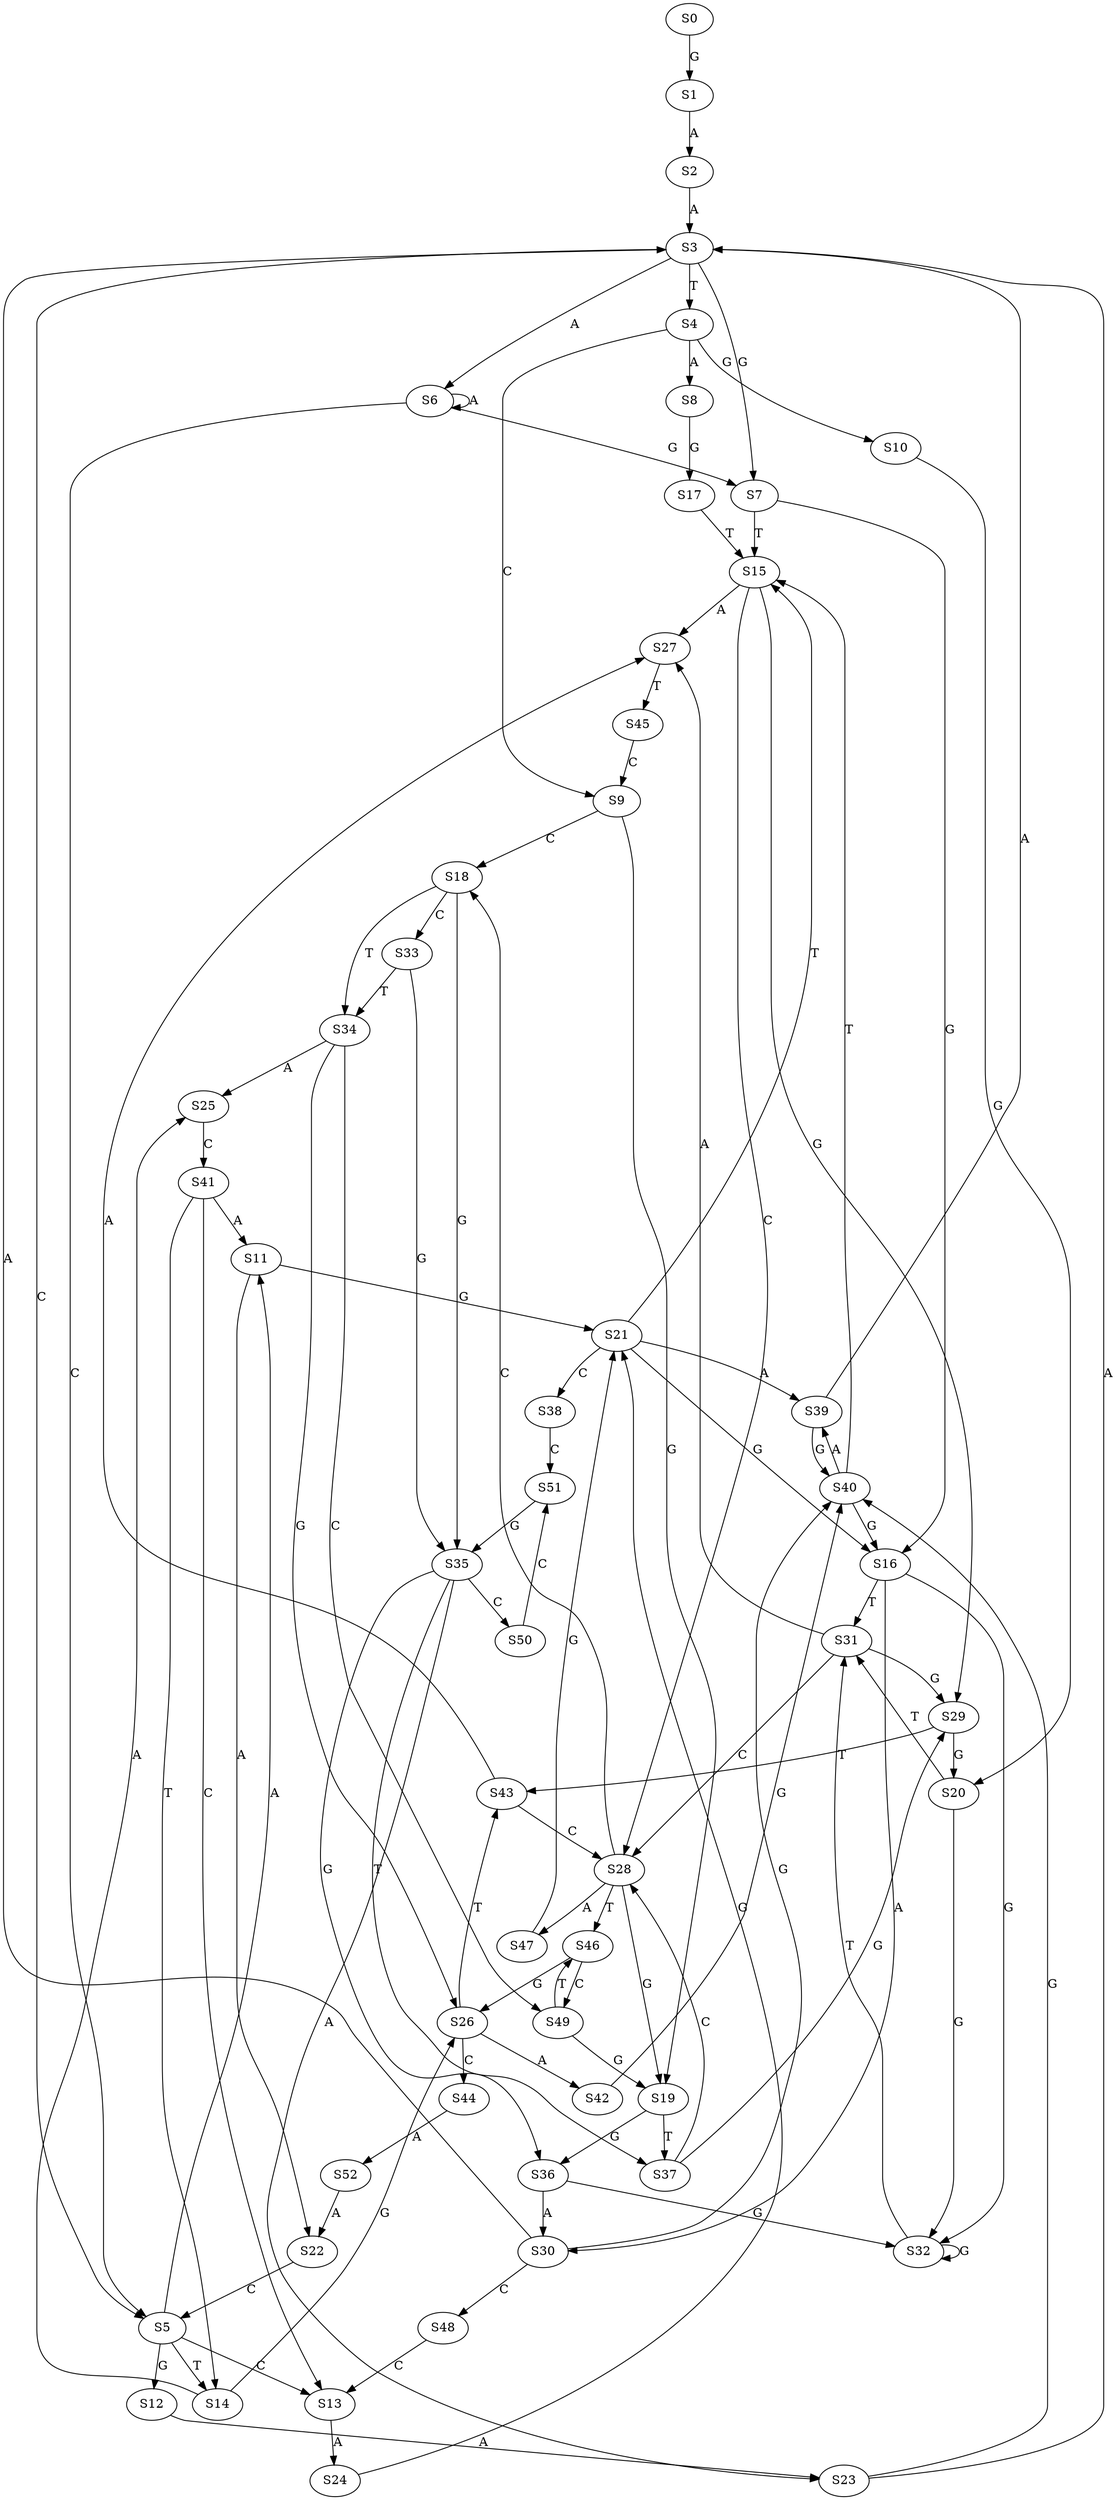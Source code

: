 strict digraph  {
	S0 -> S1 [ label = G ];
	S1 -> S2 [ label = A ];
	S2 -> S3 [ label = A ];
	S3 -> S4 [ label = T ];
	S3 -> S5 [ label = C ];
	S3 -> S6 [ label = A ];
	S3 -> S7 [ label = G ];
	S4 -> S8 [ label = A ];
	S4 -> S9 [ label = C ];
	S4 -> S10 [ label = G ];
	S5 -> S11 [ label = A ];
	S5 -> S12 [ label = G ];
	S5 -> S13 [ label = C ];
	S5 -> S14 [ label = T ];
	S6 -> S7 [ label = G ];
	S6 -> S5 [ label = C ];
	S6 -> S6 [ label = A ];
	S7 -> S15 [ label = T ];
	S7 -> S16 [ label = G ];
	S8 -> S17 [ label = G ];
	S9 -> S18 [ label = C ];
	S9 -> S19 [ label = G ];
	S10 -> S20 [ label = G ];
	S11 -> S21 [ label = G ];
	S11 -> S22 [ label = A ];
	S12 -> S23 [ label = A ];
	S13 -> S24 [ label = A ];
	S14 -> S25 [ label = A ];
	S14 -> S26 [ label = G ];
	S15 -> S27 [ label = A ];
	S15 -> S28 [ label = C ];
	S15 -> S29 [ label = G ];
	S16 -> S30 [ label = A ];
	S16 -> S31 [ label = T ];
	S16 -> S32 [ label = G ];
	S17 -> S15 [ label = T ];
	S18 -> S33 [ label = C ];
	S18 -> S34 [ label = T ];
	S18 -> S35 [ label = G ];
	S19 -> S36 [ label = G ];
	S19 -> S37 [ label = T ];
	S20 -> S31 [ label = T ];
	S20 -> S32 [ label = G ];
	S21 -> S16 [ label = G ];
	S21 -> S15 [ label = T ];
	S21 -> S38 [ label = C ];
	S21 -> S39 [ label = A ];
	S22 -> S5 [ label = C ];
	S23 -> S3 [ label = A ];
	S23 -> S40 [ label = G ];
	S24 -> S21 [ label = G ];
	S25 -> S41 [ label = C ];
	S26 -> S42 [ label = A ];
	S26 -> S43 [ label = T ];
	S26 -> S44 [ label = C ];
	S27 -> S45 [ label = T ];
	S28 -> S46 [ label = T ];
	S28 -> S19 [ label = G ];
	S28 -> S47 [ label = A ];
	S28 -> S18 [ label = C ];
	S29 -> S43 [ label = T ];
	S29 -> S20 [ label = G ];
	S30 -> S3 [ label = A ];
	S30 -> S48 [ label = C ];
	S30 -> S40 [ label = G ];
	S31 -> S27 [ label = A ];
	S31 -> S29 [ label = G ];
	S31 -> S28 [ label = C ];
	S32 -> S31 [ label = T ];
	S32 -> S32 [ label = G ];
	S33 -> S35 [ label = G ];
	S33 -> S34 [ label = T ];
	S34 -> S25 [ label = A ];
	S34 -> S26 [ label = G ];
	S34 -> S49 [ label = C ];
	S35 -> S23 [ label = A ];
	S35 -> S37 [ label = T ];
	S35 -> S36 [ label = G ];
	S35 -> S50 [ label = C ];
	S36 -> S30 [ label = A ];
	S36 -> S32 [ label = G ];
	S37 -> S28 [ label = C ];
	S37 -> S29 [ label = G ];
	S38 -> S51 [ label = C ];
	S39 -> S40 [ label = G ];
	S39 -> S3 [ label = A ];
	S40 -> S15 [ label = T ];
	S40 -> S39 [ label = A ];
	S40 -> S16 [ label = G ];
	S41 -> S13 [ label = C ];
	S41 -> S14 [ label = T ];
	S41 -> S11 [ label = A ];
	S42 -> S40 [ label = G ];
	S43 -> S28 [ label = C ];
	S43 -> S27 [ label = A ];
	S44 -> S52 [ label = A ];
	S45 -> S9 [ label = C ];
	S46 -> S26 [ label = G ];
	S46 -> S49 [ label = C ];
	S47 -> S21 [ label = G ];
	S48 -> S13 [ label = C ];
	S49 -> S46 [ label = T ];
	S49 -> S19 [ label = G ];
	S50 -> S51 [ label = C ];
	S51 -> S35 [ label = G ];
	S52 -> S22 [ label = A ];
}
